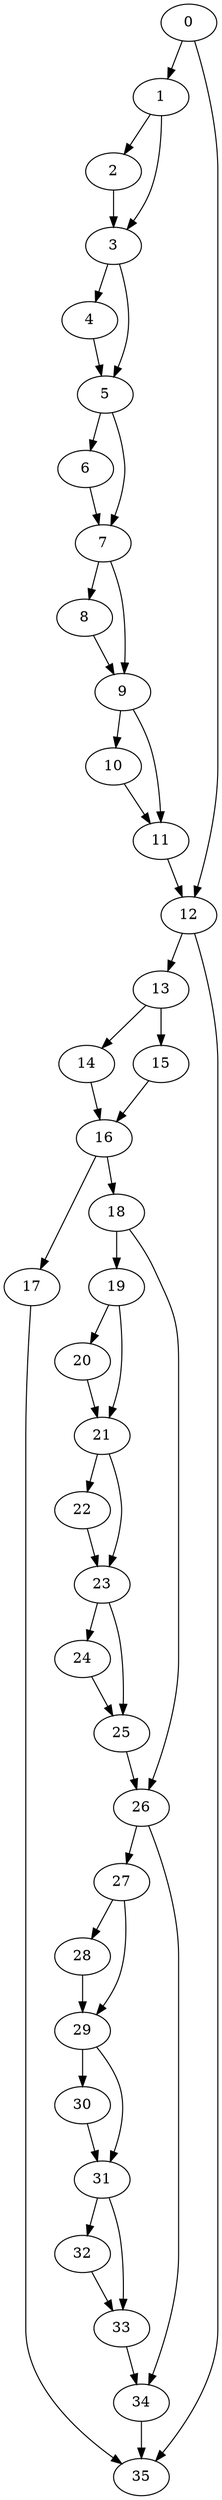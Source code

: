 digraph {
	0
	1
	2
	3
	4
	5
	6
	7
	8
	9
	10
	11
	12
	13
	14
	15
	16
	17
	18
	19
	20
	21
	22
	23
	24
	25
	26
	27
	28
	29
	30
	31
	32
	33
	34
	35
	16 -> 18
	18 -> 19
	26 -> 27
	19 -> 20
	18 -> 26
	25 -> 26
	26 -> 34
	33 -> 34
	0 -> 1
	5 -> 7
	6 -> 7
	7 -> 9
	8 -> 9
	12 -> 13
	16 -> 17
	30 -> 31
	29 -> 31
	29 -> 30
	9 -> 11
	10 -> 11
	0 -> 12
	11 -> 12
	13 -> 15
	23 -> 25
	24 -> 25
	31 -> 32
	3 -> 5
	4 -> 5
	5 -> 6
	14 -> 16
	15 -> 16
	27 -> 29
	28 -> 29
	20 -> 21
	19 -> 21
	21 -> 22
	27 -> 28
	31 -> 33
	32 -> 33
	1 -> 3
	2 -> 3
	3 -> 4
	9 -> 10
	13 -> 14
	12 -> 35
	17 -> 35
	34 -> 35
	1 -> 2
	7 -> 8
	21 -> 23
	22 -> 23
	23 -> 24
}
